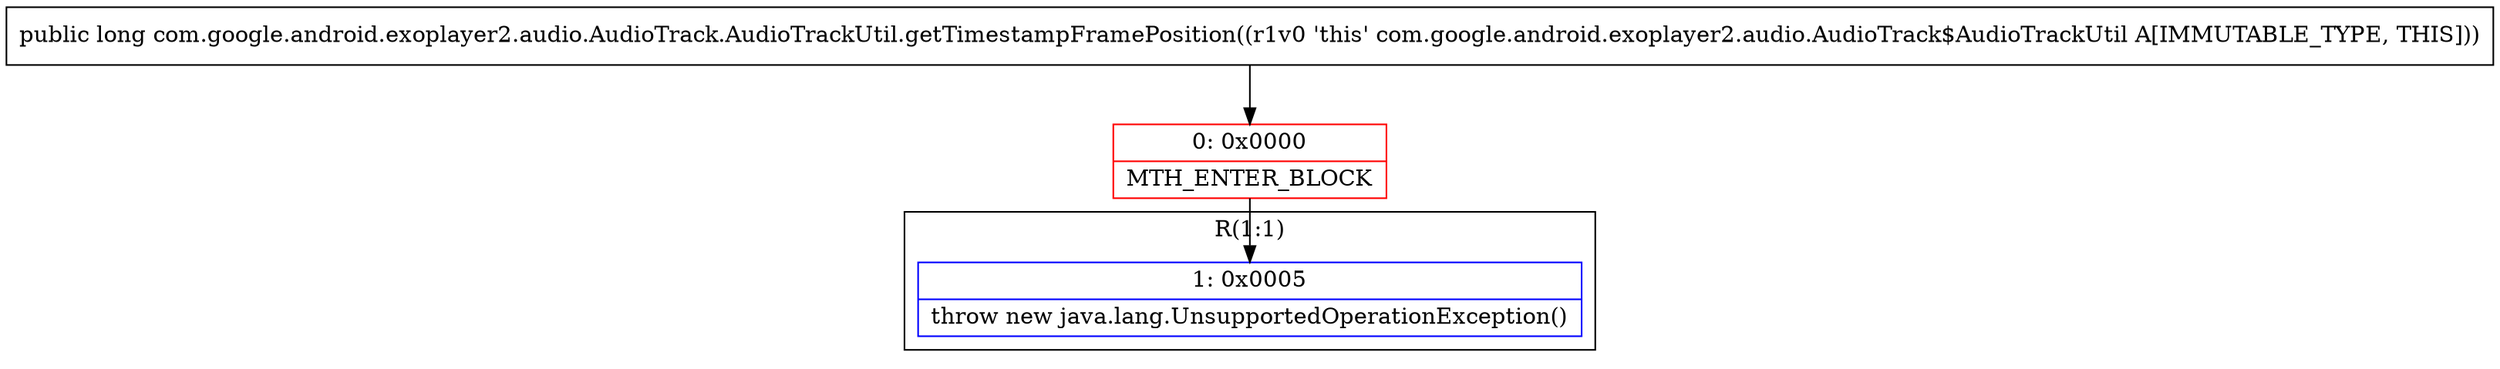digraph "CFG forcom.google.android.exoplayer2.audio.AudioTrack.AudioTrackUtil.getTimestampFramePosition()J" {
subgraph cluster_Region_1815411573 {
label = "R(1:1)";
node [shape=record,color=blue];
Node_1 [shape=record,label="{1\:\ 0x0005|throw new java.lang.UnsupportedOperationException()\l}"];
}
Node_0 [shape=record,color=red,label="{0\:\ 0x0000|MTH_ENTER_BLOCK\l}"];
MethodNode[shape=record,label="{public long com.google.android.exoplayer2.audio.AudioTrack.AudioTrackUtil.getTimestampFramePosition((r1v0 'this' com.google.android.exoplayer2.audio.AudioTrack$AudioTrackUtil A[IMMUTABLE_TYPE, THIS])) }"];
MethodNode -> Node_0;
Node_0 -> Node_1;
}

